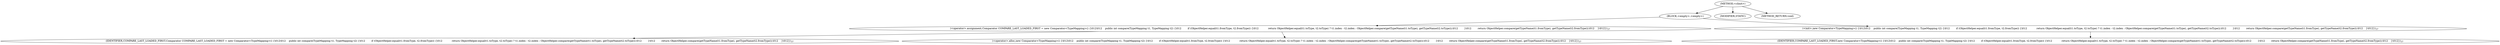 digraph "&lt;clinit&gt;" {  
"296" [label = <(METHOD,&lt;clinit&gt;)> ]
"297" [label = <(BLOCK,&lt;empty&gt;,&lt;empty&gt;)> ]
"298" [label = <(&lt;operator&gt;.assignment,Comparator COMPARE_LAST_LOADED_FIRST = new Comparator&lt;TypeMapping&gt;() {\012\012    public int compare(TypeMapping t1, TypeMapping t2) {\012        if (ObjectHelper.equal(t1.fromType, t2.fromType)) {\012            return ObjectHelper.equal(t1.toType, t2.toType) ? t1.index - t2.index : ObjectHelper.compare(getTypeName(t1.toType), getTypeName(t2.toType));\012        }\012        return ObjectHelper.compare(getTypeName(t1.fromType), getTypeName(t2.fromType));\012    }\012})<SUB>37</SUB>> ]
"299" [label = <(IDENTIFIER,COMPARE_LAST_LOADED_FIRST,Comparator COMPARE_LAST_LOADED_FIRST = new Comparator&lt;TypeMapping&gt;() {\012\012    public int compare(TypeMapping t1, TypeMapping t2) {\012        if (ObjectHelper.equal(t1.fromType, t2.fromType)) {\012            return ObjectHelper.equal(t1.toType, t2.toType) ? t1.index - t2.index : ObjectHelper.compare(getTypeName(t1.toType), getTypeName(t2.toType));\012        }\012        return ObjectHelper.compare(getTypeName(t1.fromType), getTypeName(t2.fromType));\012    }\012})<SUB>37</SUB>> ]
"300" [label = <(&lt;operator&gt;.alloc,new Comparator&lt;TypeMapping&gt;() {\012\012    public int compare(TypeMapping t1, TypeMapping t2) {\012        if (ObjectHelper.equal(t1.fromType, t2.fromType)) {\012            return ObjectHelper.equal(t1.toType, t2.toType) ? t1.index - t2.index : ObjectHelper.compare(getTypeName(t1.toType), getTypeName(t2.toType));\012        }\012        return ObjectHelper.compare(getTypeName(t1.fromType), getTypeName(t2.fromType));\012    }\012})<SUB>37</SUB>> ]
"301" [label = <(&lt;init&gt;,new Comparator&lt;TypeMapping&gt;() {\012\012    public int compare(TypeMapping t1, TypeMapping t2) {\012        if (ObjectHelper.equal(t1.fromType, t2.fromType)) {\012            return ObjectHelper.equal(t1.toType, t2.toType) ? t1.index - t2.index : ObjectHelper.compare(getTypeName(t1.toType), getTypeName(t2.toType));\012        }\012        return ObjectHelper.compare(getTypeName(t1.fromType), getTypeName(t2.fromType));\012    }\012})<SUB>37</SUB>> ]
"3" [label = <(IDENTIFIER,COMPARE_LAST_LOADED_FIRST,new Comparator&lt;TypeMapping&gt;() {\012\012    public int compare(TypeMapping t1, TypeMapping t2) {\012        if (ObjectHelper.equal(t1.fromType, t2.fromType)) {\012            return ObjectHelper.equal(t1.toType, t2.toType) ? t1.index - t2.index : ObjectHelper.compare(getTypeName(t1.toType), getTypeName(t2.toType));\012        }\012        return ObjectHelper.compare(getTypeName(t1.fromType), getTypeName(t2.fromType));\012    }\012})<SUB>37</SUB>> ]
"302" [label = <(MODIFIER,STATIC)> ]
"303" [label = <(METHOD_RETURN,void)> ]
  "296" -> "297" 
  "296" -> "302" 
  "296" -> "303" 
  "297" -> "298" 
  "297" -> "301" 
  "298" -> "299" 
  "298" -> "300" 
  "301" -> "3" 
}
